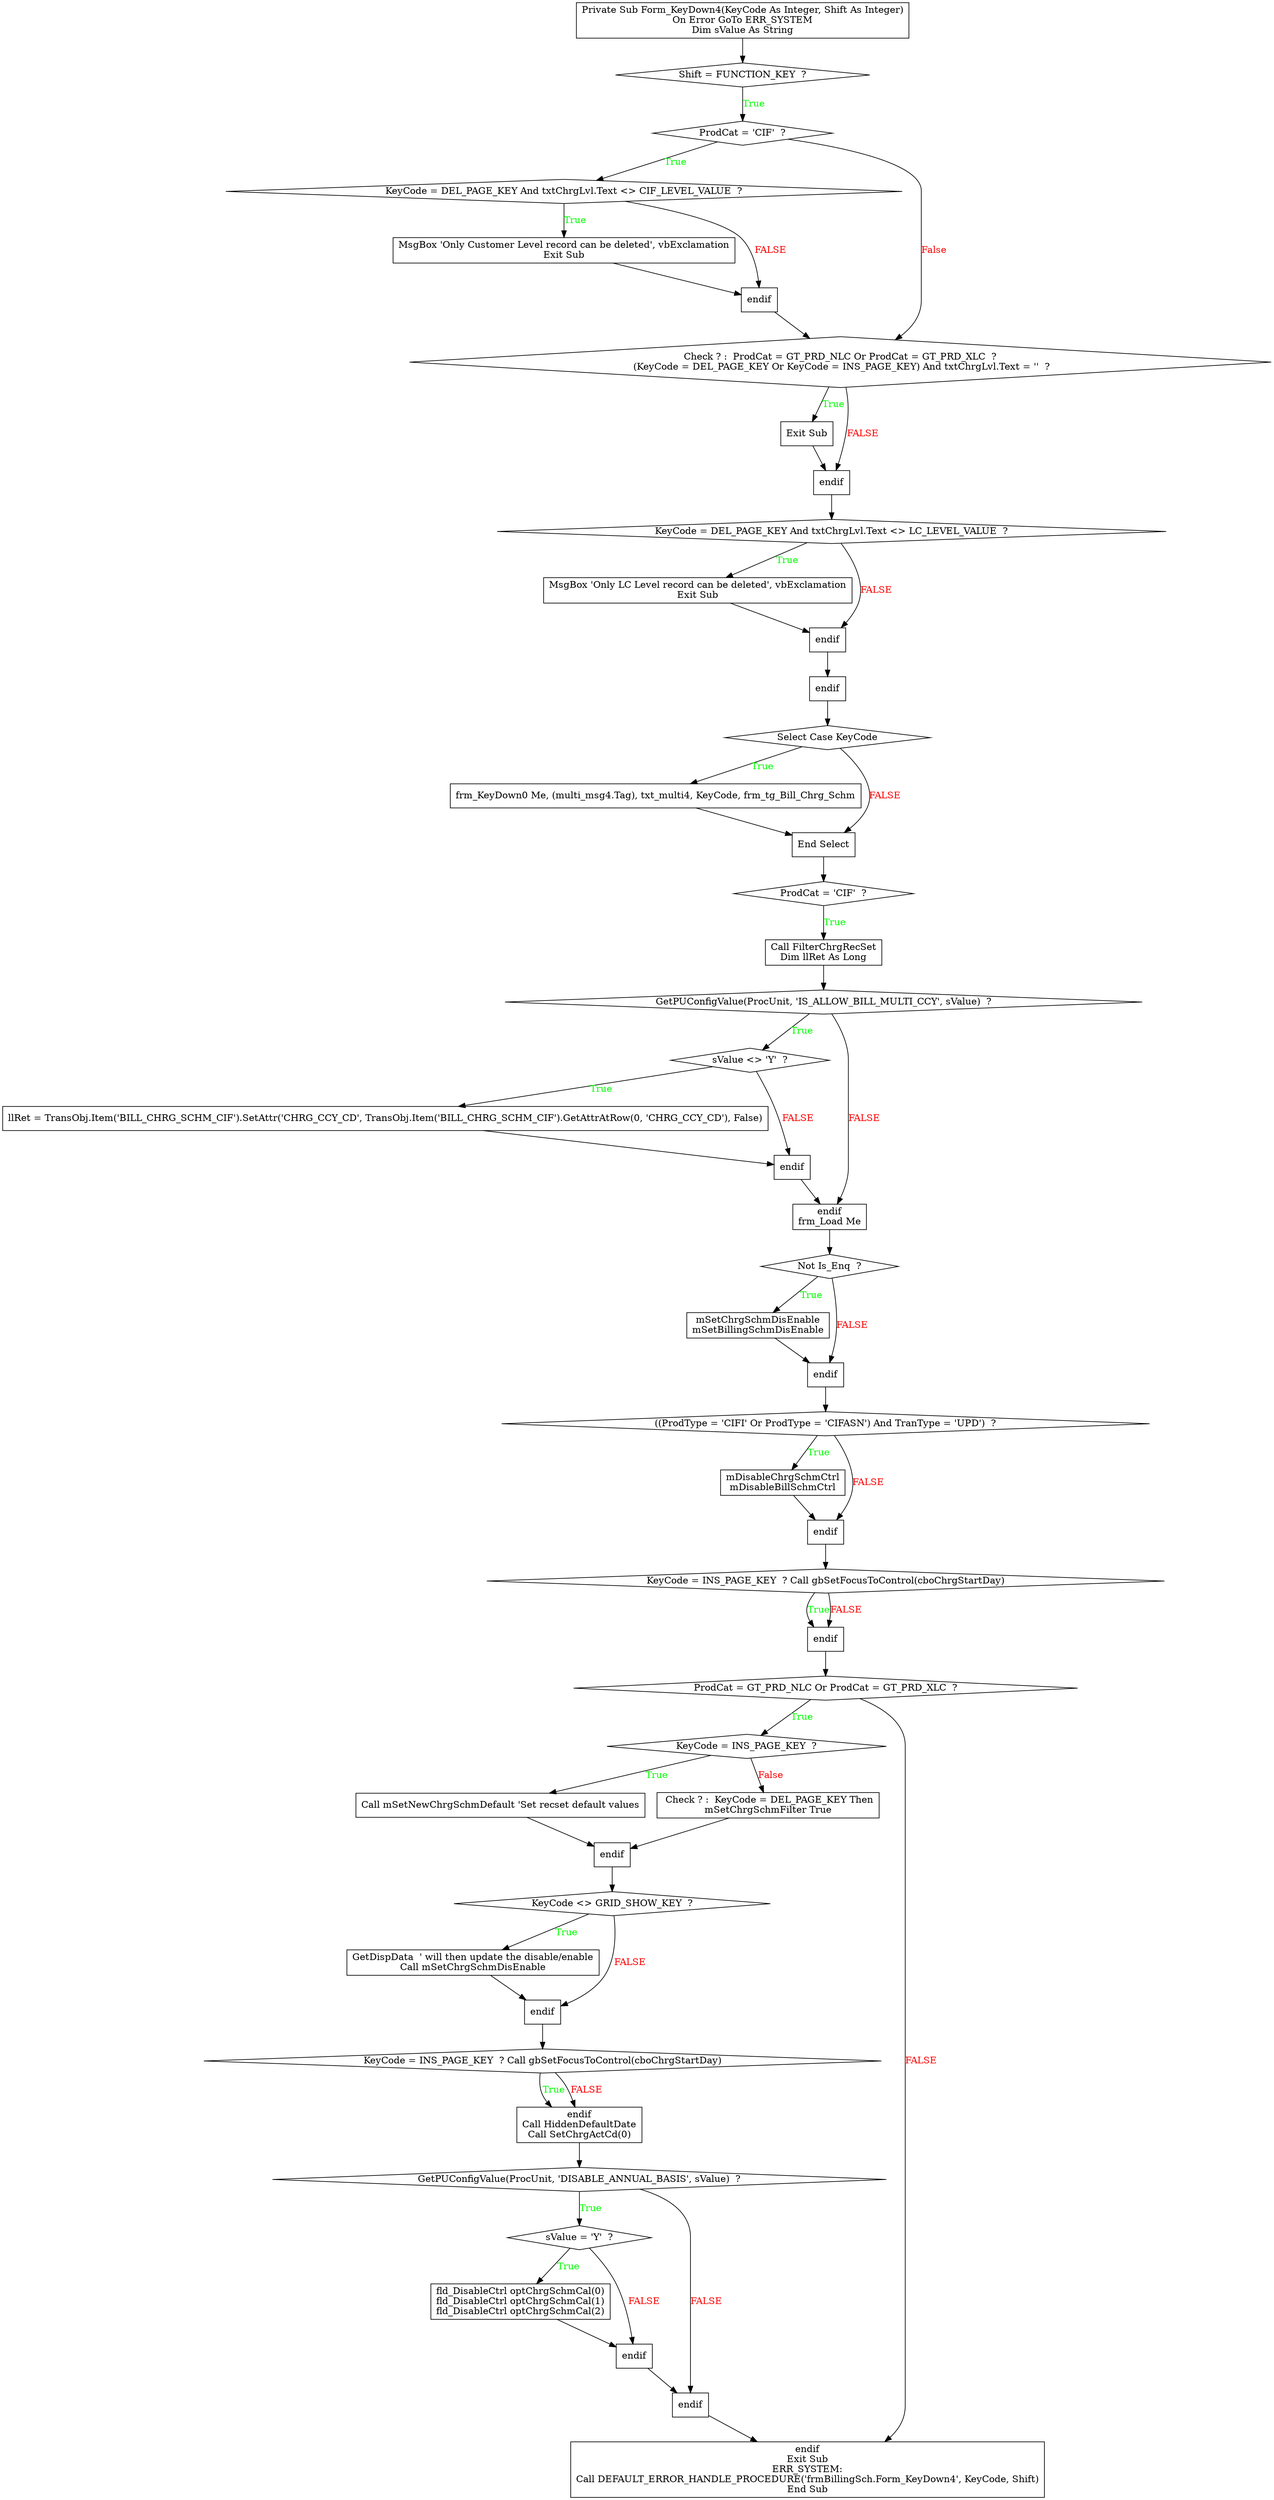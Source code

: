 digraph G{
Node_1 [ label ="Private Sub Form_KeyDown4(KeyCode As Integer, Shift As Integer)\nOn Error GoTo ERR_SYSTEM\nDim sValue As String",shape="box"];
Node_2 [ label ="Shift = FUNCTION_KEY  ?",shape="diamond"];
Node_3 [ label ="ProdCat = 'CIF'  ?",shape="diamond"];
Node_4 [ label ="KeyCode = DEL_PAGE_KEY And txtChrgLvl.Text <> CIF_LEVEL_VALUE  ?",shape="diamond"];
Node_5 [ label ="MsgBox 'Only Customer Level record can be deleted', vbExclamation\nExit Sub",shape="box"];
Node_6 [ label ="endif",shape="box"];
Node_7 [ label ="Check ? :  ProdCat = GT_PRD_NLC Or ProdCat = GT_PRD_XLC  ?\n (KeyCode = DEL_PAGE_KEY Or KeyCode = INS_PAGE_KEY) And txtChrgLvl.Text = ''  ?",shape="diamond"];
Node_8 [ label ="Exit Sub",shape="box"];
Node_9 [ label ="endif",shape="box"];
Node_10 [ label ="KeyCode = DEL_PAGE_KEY And txtChrgLvl.Text <> LC_LEVEL_VALUE  ?",shape="diamond"];
Node_11 [ label ="MsgBox 'Only LC Level record can be deleted', vbExclamation\nExit Sub",shape="box"];
Node_12 [ label ="endif",shape="box"];
Node_13 [ label ="endif",shape="box"];
Node_14 [ label ="Select Case KeyCode",shape="diamond"];
Node_15 [ label ="frm_KeyDown0 Me, (multi_msg4.Tag), txt_multi4, KeyCode, frm_tg_Bill_Chrg_Schm",shape="box"];
Node_16 [ label ="End Select",shape="box"];
Node_17 [ label ="ProdCat = 'CIF'  ?",shape="diamond"];
Node_18 [ label ="Call FilterChrgRecSet\nDim llRet As Long",shape="box"];
Node_19 [ label ="GetPUConfigValue(ProcUnit, 'IS_ALLOW_BILL_MULTI_CCY', sValue)  ?",shape="diamond"];
Node_20 [ label ="sValue <> 'Y'  ?",shape="diamond"];
Node_21 [ label ="llRet = TransObj.Item('BILL_CHRG_SCHM_CIF').SetAttr('CHRG_CCY_CD', TransObj.Item('BILL_CHRG_SCHM_CIF').GetAttrAtRow(0, 'CHRG_CCY_CD'), False)",shape="box"];
Node_22 [ label ="endif",shape="box"];
Node_23 [ label ="endif\nfrm_Load Me",shape="box"];
Node_24 [ label ="Not Is_Enq  ?",shape="diamond"];
Node_25 [ label ="mSetChrgSchmDisEnable\nmSetBillingSchmDisEnable",shape="box"];
Node_26 [ label ="endif",shape="box"];
Node_27 [ label ="((ProdType = 'CIFI' Or ProdType = 'CIFASN') And TranType = 'UPD')  ?",shape="diamond"];
Node_28 [ label ="mDisableChrgSchmCtrl\nmDisableBillSchmCtrl",shape="box"];
Node_29 [ label ="endif",shape="box"];
Node_30 [ label ="KeyCode = INS_PAGE_KEY  ? Call gbSetFocusToControl(cboChrgStartDay)",shape="diamond"];
Node_31 [ label ="endif",shape="box"];
Node_32 [ label ="ProdCat = GT_PRD_NLC Or ProdCat = GT_PRD_XLC  ?",shape="diamond"];
Node_33 [ label ="KeyCode = INS_PAGE_KEY  ?",shape="diamond"];
Node_34 [ label ="Call mSetNewChrgSchmDefault 'Set recset default values",shape="box"];
Node_35 [ label =" Check ? :  KeyCode = DEL_PAGE_KEY Then\nmSetChrgSchmFilter True",shape="box"];
Node_36 [ label ="endif",shape="box"];
Node_37 [ label ="KeyCode <> GRID_SHOW_KEY  ?",shape="diamond"];
Node_38 [ label ="GetDispData  ' will then update the disable/enable\nCall mSetChrgSchmDisEnable",shape="box"];
Node_39 [ label ="endif",shape="box"];
Node_40 [ label ="KeyCode = INS_PAGE_KEY  ? Call gbSetFocusToControl(cboChrgStartDay)",shape="diamond"];
Node_41 [ label ="endif\nCall HiddenDefaultDate\nCall SetChrgActCd(0)",shape="box"];
Node_42 [ label ="GetPUConfigValue(ProcUnit, 'DISABLE_ANNUAL_BASIS', sValue)  ?",shape="diamond"];
Node_43 [ label ="sValue = 'Y'  ?",shape="diamond"];
Node_44 [ label ="fld_DisableCtrl optChrgSchmCal(0)\nfld_DisableCtrl optChrgSchmCal(1)\nfld_DisableCtrl optChrgSchmCal(2)",shape="box"];
Node_45 [ label ="endif",shape="box"];
Node_46 [ label ="endif",shape="box"];
Node_47 [ label ="endif\nExit Sub\nERR_SYSTEM:\nCall DEFAULT_ERROR_HANDLE_PROCEDURE('frmBillingSch.Form_KeyDown4', KeyCode, Shift)\nEnd Sub",shape="box"];
Node_2 -> Node_3 [label="True",fontcolor="GREEN"];
Node_1 -> Node_2;
Node_3 -> Node_4 [label="True",fontcolor="GREEN"];
Node_4 -> Node_5 [label="True",fontcolor="GREEN"];
Node_4 -> Node_6 [label="FALSE",fontcolor="RED"];
Node_5 -> Node_6;
Node_3 -> Node_7 [label="False",fontcolor="RED"];
Node_7 -> Node_8 [label="True",fontcolor="GREEN"];
Node_6 -> Node_7;
Node_7 -> Node_9 [label="FALSE",fontcolor="RED"];
Node_8 -> Node_9;
Node_10 -> Node_11 [label="True",fontcolor="GREEN"];
Node_9 -> Node_10;
Node_10 -> Node_12 [label="FALSE",fontcolor="RED"];
Node_11 -> Node_12;
Node_12 -> Node_13;
Node_14 -> Node_15 [label="True",fontcolor="GREEN"];
Node_13 -> Node_14;
Node_14 -> Node_16 [label="FALSE",fontcolor="RED"];
Node_15 -> Node_16;
Node_17 -> Node_18 [label="True",fontcolor="GREEN"];
Node_16 -> Node_17;
Node_19 -> Node_20 [label="True",fontcolor="GREEN"];
Node_18 -> Node_19;
Node_20 -> Node_21 [label="True",fontcolor="GREEN"];
Node_20 -> Node_22 [label="FALSE",fontcolor="RED"];
Node_21 -> Node_22;
Node_19 -> Node_23 [label="FALSE",fontcolor="RED"];
Node_22 -> Node_23;
Node_24 -> Node_25 [label="True",fontcolor="GREEN"];
Node_23 -> Node_24;
Node_24 -> Node_26 [label="FALSE",fontcolor="RED"];
Node_25 -> Node_26;
Node_27 -> Node_28 [label="True",fontcolor="GREEN"];
Node_26 -> Node_27;
Node_27 -> Node_29 [label="FALSE",fontcolor="RED"];
Node_28 -> Node_29;
Node_30 -> Node_31 [label="True",fontcolor="GREEN"];
Node_29 -> Node_30;
Node_30 -> Node_31 [label="FALSE",fontcolor="RED"];
Node_32 -> Node_33 [label="True",fontcolor="GREEN"];
Node_31 -> Node_32;
Node_33 -> Node_34 [label="True",fontcolor="GREEN"];
Node_33 -> Node_35 [label="False",fontcolor="RED"];
Node_34 -> Node_36;
Node_35 -> Node_36;
Node_37 -> Node_38 [label="True",fontcolor="GREEN"];
Node_36 -> Node_37;
Node_37 -> Node_39 [label="FALSE",fontcolor="RED"];
Node_38 -> Node_39;
Node_40 -> Node_41 [label="True",fontcolor="GREEN"];
Node_39 -> Node_40;
Node_40 -> Node_41 [label="FALSE",fontcolor="RED"];
Node_42 -> Node_43 [label="True",fontcolor="GREEN"];
Node_41 -> Node_42;
Node_43 -> Node_44 [label="True",fontcolor="GREEN"];
Node_43 -> Node_45 [label="FALSE",fontcolor="RED"];
Node_44 -> Node_45;
Node_42 -> Node_46 [label="FALSE",fontcolor="RED"];
Node_45 -> Node_46;
Node_32 -> Node_47 [label="FALSE",fontcolor="RED"];
Node_46 -> Node_47;
}
